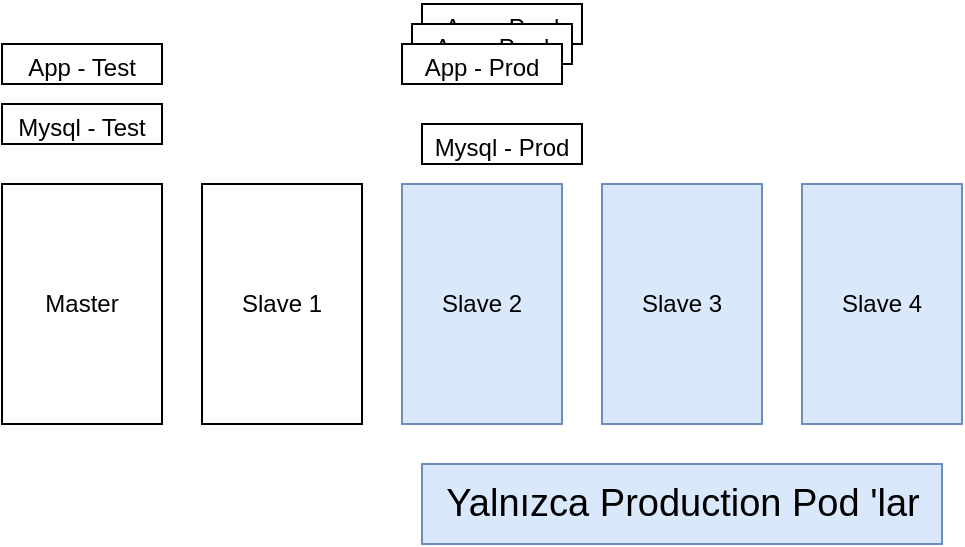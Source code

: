 <mxfile version="20.8.1" type="github">
  <diagram id="_hit5dbg10cEkQHOyQ8z" name="Page-1">
    <mxGraphModel dx="989" dy="549" grid="1" gridSize="10" guides="1" tooltips="1" connect="1" arrows="1" fold="1" page="1" pageScale="1" pageWidth="850" pageHeight="1100" math="0" shadow="0">
      <root>
        <mxCell id="0" />
        <mxCell id="1" parent="0" />
        <mxCell id="Qa-lKNvNfZP7GKMm4PIT-2" value="Master" style="rounded=0;whiteSpace=wrap;html=1;" vertex="1" parent="1">
          <mxGeometry x="180" y="390" width="80" height="120" as="geometry" />
        </mxCell>
        <mxCell id="Qa-lKNvNfZP7GKMm4PIT-3" value="Slave 1" style="rounded=0;whiteSpace=wrap;html=1;" vertex="1" parent="1">
          <mxGeometry x="280" y="390" width="80" height="120" as="geometry" />
        </mxCell>
        <mxCell id="Qa-lKNvNfZP7GKMm4PIT-5" value="Slave 2" style="rounded=0;whiteSpace=wrap;html=1;fillColor=#dae8fc;strokeColor=#6c8ebf;" vertex="1" parent="1">
          <mxGeometry x="380" y="390" width="80" height="120" as="geometry" />
        </mxCell>
        <mxCell id="Qa-lKNvNfZP7GKMm4PIT-6" value="Slave 3" style="rounded=0;whiteSpace=wrap;html=1;fillColor=#dae8fc;strokeColor=#6c8ebf;" vertex="1" parent="1">
          <mxGeometry x="480" y="390" width="80" height="120" as="geometry" />
        </mxCell>
        <mxCell id="Qa-lKNvNfZP7GKMm4PIT-7" value="Slave 4" style="rounded=0;whiteSpace=wrap;html=1;fillColor=#dae8fc;strokeColor=#6c8ebf;" vertex="1" parent="1">
          <mxGeometry x="580" y="390" width="80" height="120" as="geometry" />
        </mxCell>
        <mxCell id="Qa-lKNvNfZP7GKMm4PIT-8" value="&lt;font style=&quot;font-size: 19px;&quot;&gt;Yalnızca Production Pod &#39;lar&lt;/font&gt;" style="text;html=1;align=center;verticalAlign=middle;resizable=0;points=[];autosize=1;strokeColor=#6c8ebf;fillColor=#dae8fc;" vertex="1" parent="1">
          <mxGeometry x="390" y="530" width="260" height="40" as="geometry" />
        </mxCell>
        <mxCell id="Qa-lKNvNfZP7GKMm4PIT-10" value="&lt;font style=&quot;font-size: 12px;&quot;&gt;Mysql - Test&lt;/font&gt;" style="rounded=0;whiteSpace=wrap;html=1;fontSize=19;" vertex="1" parent="1">
          <mxGeometry x="180" y="350" width="80" height="20" as="geometry" />
        </mxCell>
        <mxCell id="Qa-lKNvNfZP7GKMm4PIT-12" value="&lt;font style=&quot;font-size: 12px;&quot;&gt;App - Prod&lt;/font&gt;" style="rounded=0;whiteSpace=wrap;html=1;fontSize=19;" vertex="1" parent="1">
          <mxGeometry x="390" y="300" width="80" height="20" as="geometry" />
        </mxCell>
        <mxCell id="Qa-lKNvNfZP7GKMm4PIT-14" value="&lt;font style=&quot;font-size: 12px;&quot;&gt;App - Prod&lt;/font&gt;" style="rounded=0;whiteSpace=wrap;html=1;fontSize=19;" vertex="1" parent="1">
          <mxGeometry x="385" y="310" width="80" height="20" as="geometry" />
        </mxCell>
        <mxCell id="Qa-lKNvNfZP7GKMm4PIT-15" value="&lt;font style=&quot;font-size: 12px;&quot;&gt;App - Prod&lt;/font&gt;" style="rounded=0;whiteSpace=wrap;html=1;fontSize=19;" vertex="1" parent="1">
          <mxGeometry x="380" y="320" width="80" height="20" as="geometry" />
        </mxCell>
        <mxCell id="Qa-lKNvNfZP7GKMm4PIT-16" value="&lt;font style=&quot;font-size: 12px;&quot;&gt;Mysql - Prod&lt;/font&gt;" style="rounded=0;whiteSpace=wrap;html=1;fontSize=19;" vertex="1" parent="1">
          <mxGeometry x="390" y="360" width="80" height="20" as="geometry" />
        </mxCell>
        <mxCell id="Qa-lKNvNfZP7GKMm4PIT-17" value="&lt;font style=&quot;font-size: 12px;&quot;&gt;App - Test&lt;/font&gt;" style="rounded=0;whiteSpace=wrap;html=1;fontSize=19;" vertex="1" parent="1">
          <mxGeometry x="180" y="320" width="80" height="20" as="geometry" />
        </mxCell>
      </root>
    </mxGraphModel>
  </diagram>
</mxfile>
